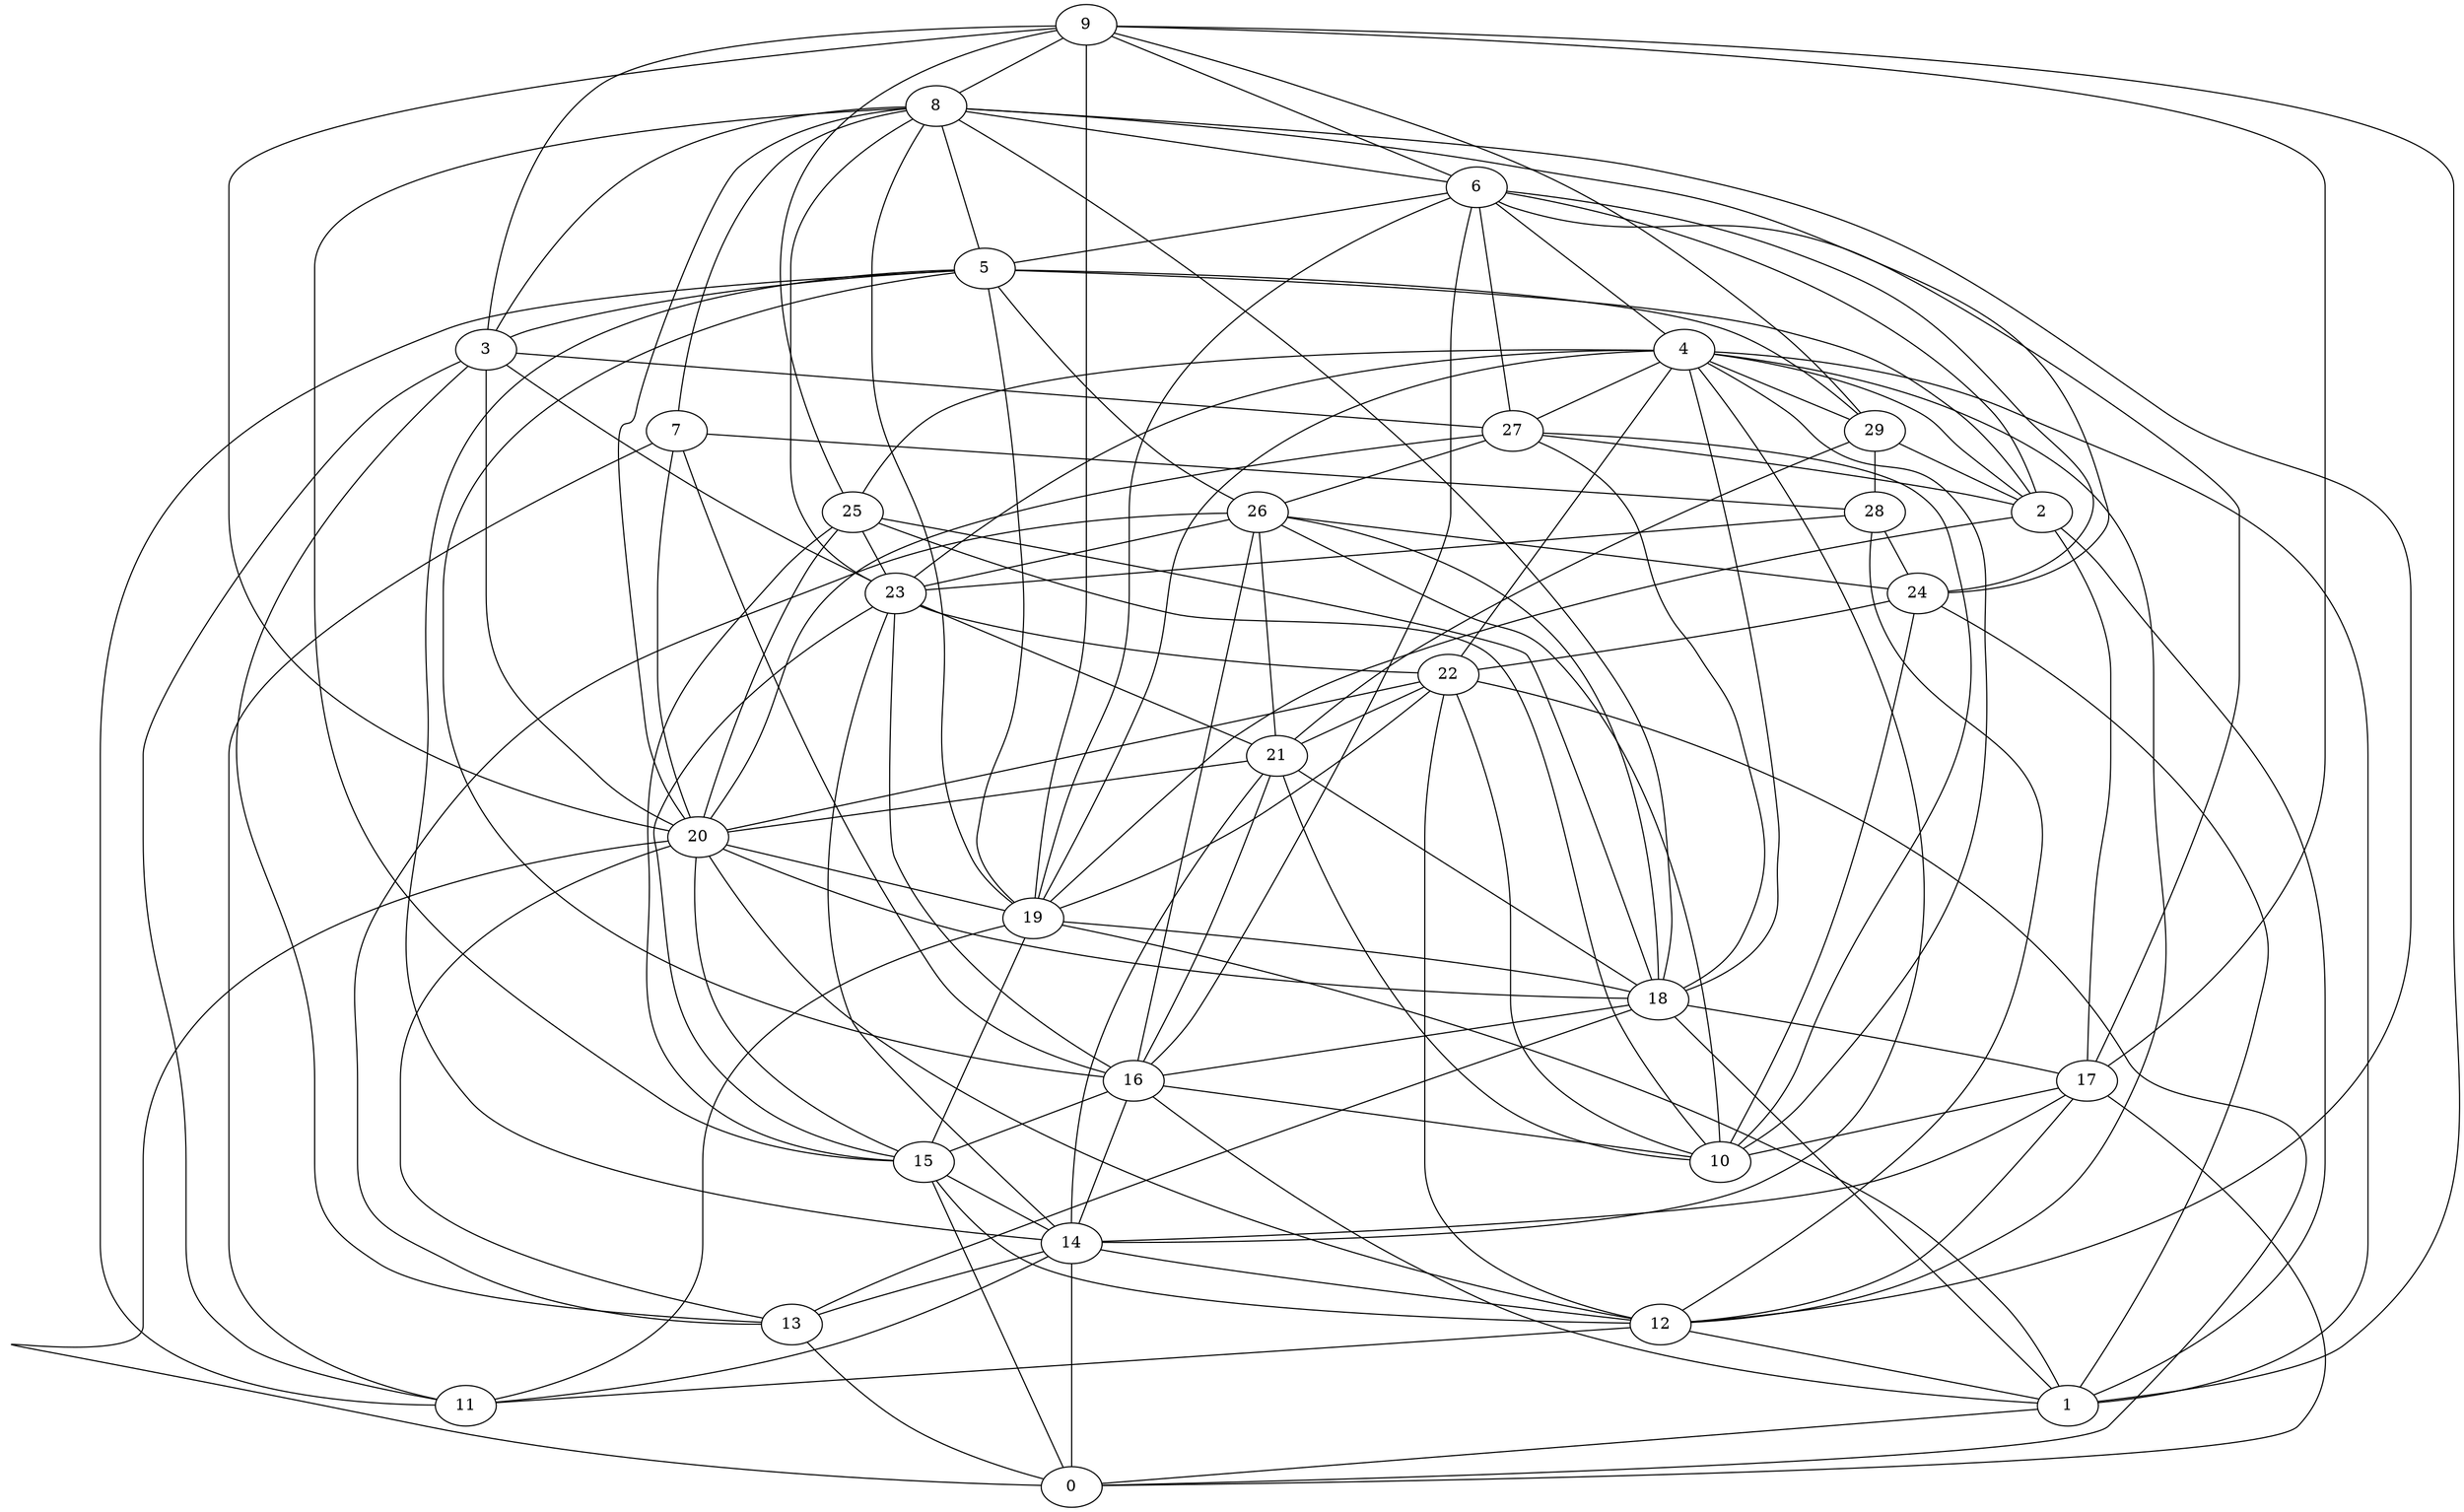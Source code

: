 digraph GG_graph {

subgraph G_graph {
edge [color = black]
"4" -> "1" [dir = none]
"4" -> "18" [dir = none]
"4" -> "22" [dir = none]
"4" -> "23" [dir = none]
"4" -> "19" [dir = none]
"4" -> "2" [dir = none]
"4" -> "27" [dir = none]
"4" -> "14" [dir = none]
"4" -> "12" [dir = none]
"19" -> "18" [dir = none]
"19" -> "15" [dir = none]
"19" -> "11" [dir = none]
"28" -> "24" [dir = none]
"28" -> "23" [dir = none]
"28" -> "12" [dir = none]
"20" -> "18" [dir = none]
"20" -> "12" [dir = none]
"20" -> "13" [dir = none]
"20" -> "0" [dir = none]
"20" -> "19" [dir = none]
"17" -> "0" [dir = none]
"17" -> "12" [dir = none]
"22" -> "12" [dir = none]
"22" -> "10" [dir = none]
"22" -> "20" [dir = none]
"22" -> "19" [dir = none]
"9" -> "17" [dir = none]
"9" -> "3" [dir = none]
"9" -> "1" [dir = none]
"9" -> "29" [dir = none]
"9" -> "20" [dir = none]
"9" -> "19" [dir = none]
"9" -> "6" [dir = none]
"15" -> "14" [dir = none]
"15" -> "0" [dir = none]
"29" -> "2" [dir = none]
"29" -> "28" [dir = none]
"29" -> "21" [dir = none]
"14" -> "12" [dir = none]
"26" -> "10" [dir = none]
"26" -> "13" [dir = none]
"26" -> "18" [dir = none]
"26" -> "23" [dir = none]
"26" -> "16" [dir = none]
"26" -> "21" [dir = none]
"26" -> "24" [dir = none]
"5" -> "3" [dir = none]
"5" -> "19" [dir = none]
"5" -> "2" [dir = none]
"5" -> "11" [dir = none]
"5" -> "14" [dir = none]
"5" -> "29" [dir = none]
"18" -> "16" [dir = none]
"18" -> "1" [dir = none]
"18" -> "13" [dir = none]
"12" -> "11" [dir = none]
"12" -> "1" [dir = none]
"27" -> "2" [dir = none]
"27" -> "26" [dir = none]
"7" -> "20" [dir = none]
"7" -> "16" [dir = none]
"7" -> "11" [dir = none]
"25" -> "23" [dir = none]
"25" -> "20" [dir = none]
"25" -> "10" [dir = none]
"25" -> "15" [dir = none]
"2" -> "17" [dir = none]
"2" -> "19" [dir = none]
"2" -> "1" [dir = none]
"21" -> "16" [dir = none]
"21" -> "10" [dir = none]
"21" -> "18" [dir = none]
"23" -> "14" [dir = none]
"23" -> "22" [dir = none]
"23" -> "16" [dir = none]
"23" -> "21" [dir = none]
"6" -> "2" [dir = none]
"6" -> "19" [dir = none]
"3" -> "11" [dir = none]
"16" -> "10" [dir = none]
"16" -> "1" [dir = none]
"8" -> "15" [dir = none]
"8" -> "24" [dir = none]
"8" -> "20" [dir = none]
"8" -> "18" [dir = none]
"8" -> "5" [dir = none]
"24" -> "1" [dir = none]
"8" -> "12" [dir = none]
"8" -> "7" [dir = none]
"14" -> "0" [dir = none]
"4" -> "29" [dir = none]
"3" -> "27" [dir = none]
"5" -> "16" [dir = none]
"22" -> "0" [dir = none]
"8" -> "19" [dir = none]
"4" -> "10" [dir = none]
"1" -> "0" [dir = none]
"3" -> "20" [dir = none]
"6" -> "24" [dir = none]
"27" -> "18" [dir = none]
"21" -> "14" [dir = none]
"14" -> "11" [dir = none]
"6" -> "16" [dir = none]
"14" -> "13" [dir = none]
"5" -> "26" [dir = none]
"27" -> "20" [dir = none]
"23" -> "15" [dir = none]
"3" -> "13" [dir = none]
"16" -> "14" [dir = none]
"24" -> "10" [dir = none]
"21" -> "20" [dir = none]
"6" -> "27" [dir = none]
"17" -> "10" [dir = none]
"7" -> "28" [dir = none]
"15" -> "12" [dir = none]
"22" -> "21" [dir = none]
"3" -> "23" [dir = none]
"20" -> "15" [dir = none]
"13" -> "0" [dir = none]
"27" -> "10" [dir = none]
"8" -> "6" [dir = none]
"9" -> "8" [dir = none]
"18" -> "17" [dir = none]
"16" -> "15" [dir = none]
"9" -> "25" [dir = none]
"6" -> "17" [dir = none]
"17" -> "14" [dir = none]
"6" -> "5" [dir = none]
"24" -> "22" [dir = none]
"8" -> "3" [dir = none]
"19" -> "1" [dir = none]
"4" -> "25" [dir = none]
"6" -> "4" [dir = none]
"25" -> "18" [dir = none]
"8" -> "23" [dir = none]
}

}
